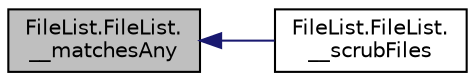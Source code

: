 digraph "FileList.FileList.__matchesAny"
{
  edge [fontname="Helvetica",fontsize="10",labelfontname="Helvetica",labelfontsize="10"];
  node [fontname="Helvetica",fontsize="10",shape=record];
  rankdir="LR";
  Node1 [label="FileList.FileList.\l__matchesAny",height=0.2,width=0.4,color="black", fillcolor="grey75", style="filled", fontcolor="black"];
  Node1 -> Node2 [dir="back",color="midnightblue",fontsize="10",style="solid",fontname="Helvetica"];
  Node2 [label="FileList.FileList.\l__scrubFiles",height=0.2,width=0.4,color="black", fillcolor="white", style="filled",URL="$classFileList_1_1FileList.html#a9335e24c3274c3e5c36263c3da33a1e4",tooltip="Remove any files from list that match excludes, and return the scrubbed array. "];
}

